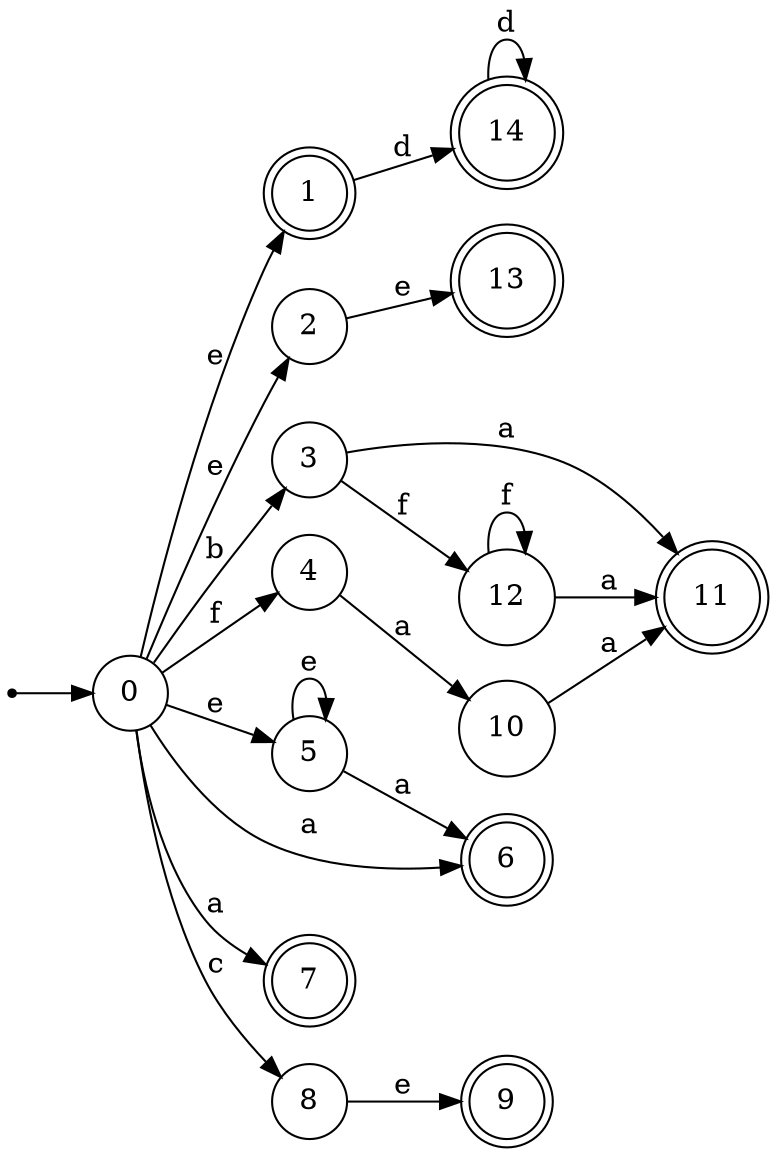 digraph finite_state_machine {
rankdir=LR;
size="20,20";
node [shape = point]; "dummy0"
node [shape = circle]; "0";
"dummy0" -> "0";
node [shape = doublecircle]; "1";node [shape = circle]; "2";
node [shape = circle]; "3";
node [shape = circle]; "4";
node [shape = circle]; "5";
node [shape = doublecircle]; "6";node [shape = doublecircle]; "7";node [shape = circle]; "8";
node [shape = doublecircle]; "9";node [shape = circle]; "10";
node [shape = doublecircle]; "11";node [shape = circle]; "12";
node [shape = doublecircle]; "13";node [shape = doublecircle]; "14";"0" -> "1" [label = "e"];
 "0" -> "2" [label = "e"];
 "0" -> "5" [label = "e"];
 "0" -> "3" [label = "b"];
 "0" -> "4" [label = "f"];
 "0" -> "6" [label = "a"];
 "0" -> "7" [label = "a"];
 "0" -> "8" [label = "c"];
 "8" -> "9" [label = "e"];
 "5" -> "5" [label = "e"];
 "5" -> "6" [label = "a"];
 "4" -> "10" [label = "a"];
 "10" -> "11" [label = "a"];
 "3" -> "12" [label = "f"];
 "3" -> "11" [label = "a"];
 "12" -> "12" [label = "f"];
 "12" -> "11" [label = "a"];
 "2" -> "13" [label = "e"];
 "1" -> "14" [label = "d"];
 "14" -> "14" [label = "d"];
 }
